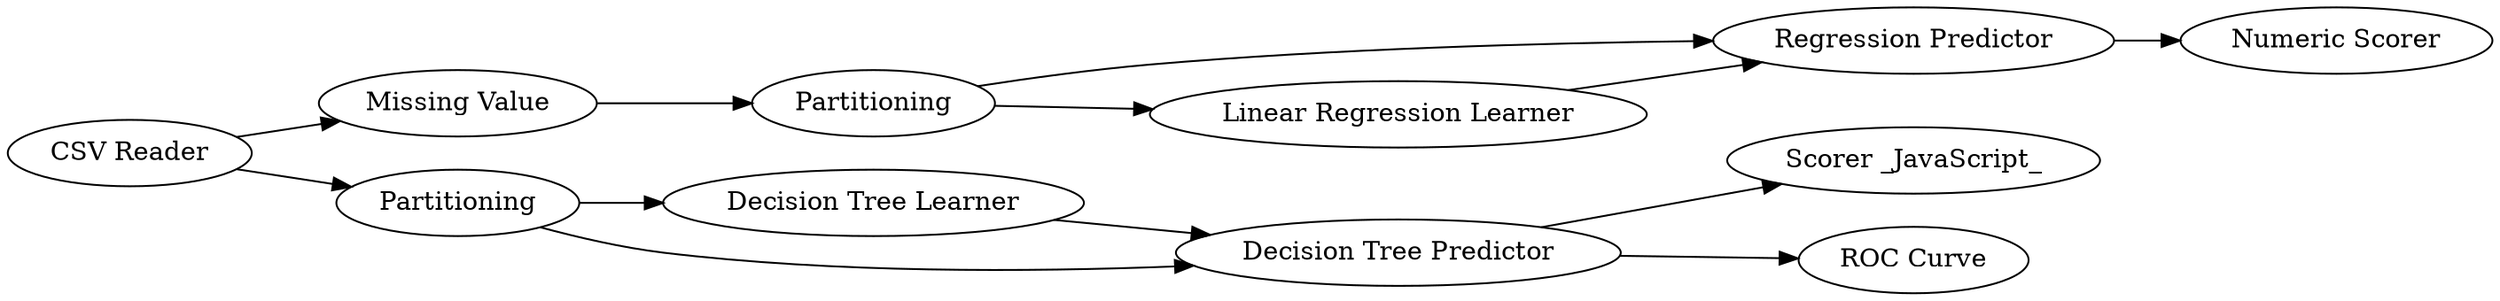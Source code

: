 digraph {
	1 [label="CSV Reader"]
	11 [label="Missing Value"]
	12 [label=Partitioning]
	13 [label=Partitioning]
	14 [label="Regression Predictor"]
	15 [label="Linear Regression Learner"]
	16 [label="Numeric Scorer"]
	17 [label="Decision Tree Learner"]
	18 [label="Decision Tree Predictor"]
	19 [label="Scorer _JavaScript_"]
	20 [label="ROC Curve"]
	1 -> 11
	1 -> 13
	11 -> 12
	12 -> 14
	12 -> 15
	13 -> 17
	13 -> 18
	14 -> 16
	15 -> 14
	17 -> 18
	18 -> 19
	18 -> 20
	rankdir=LR
}
